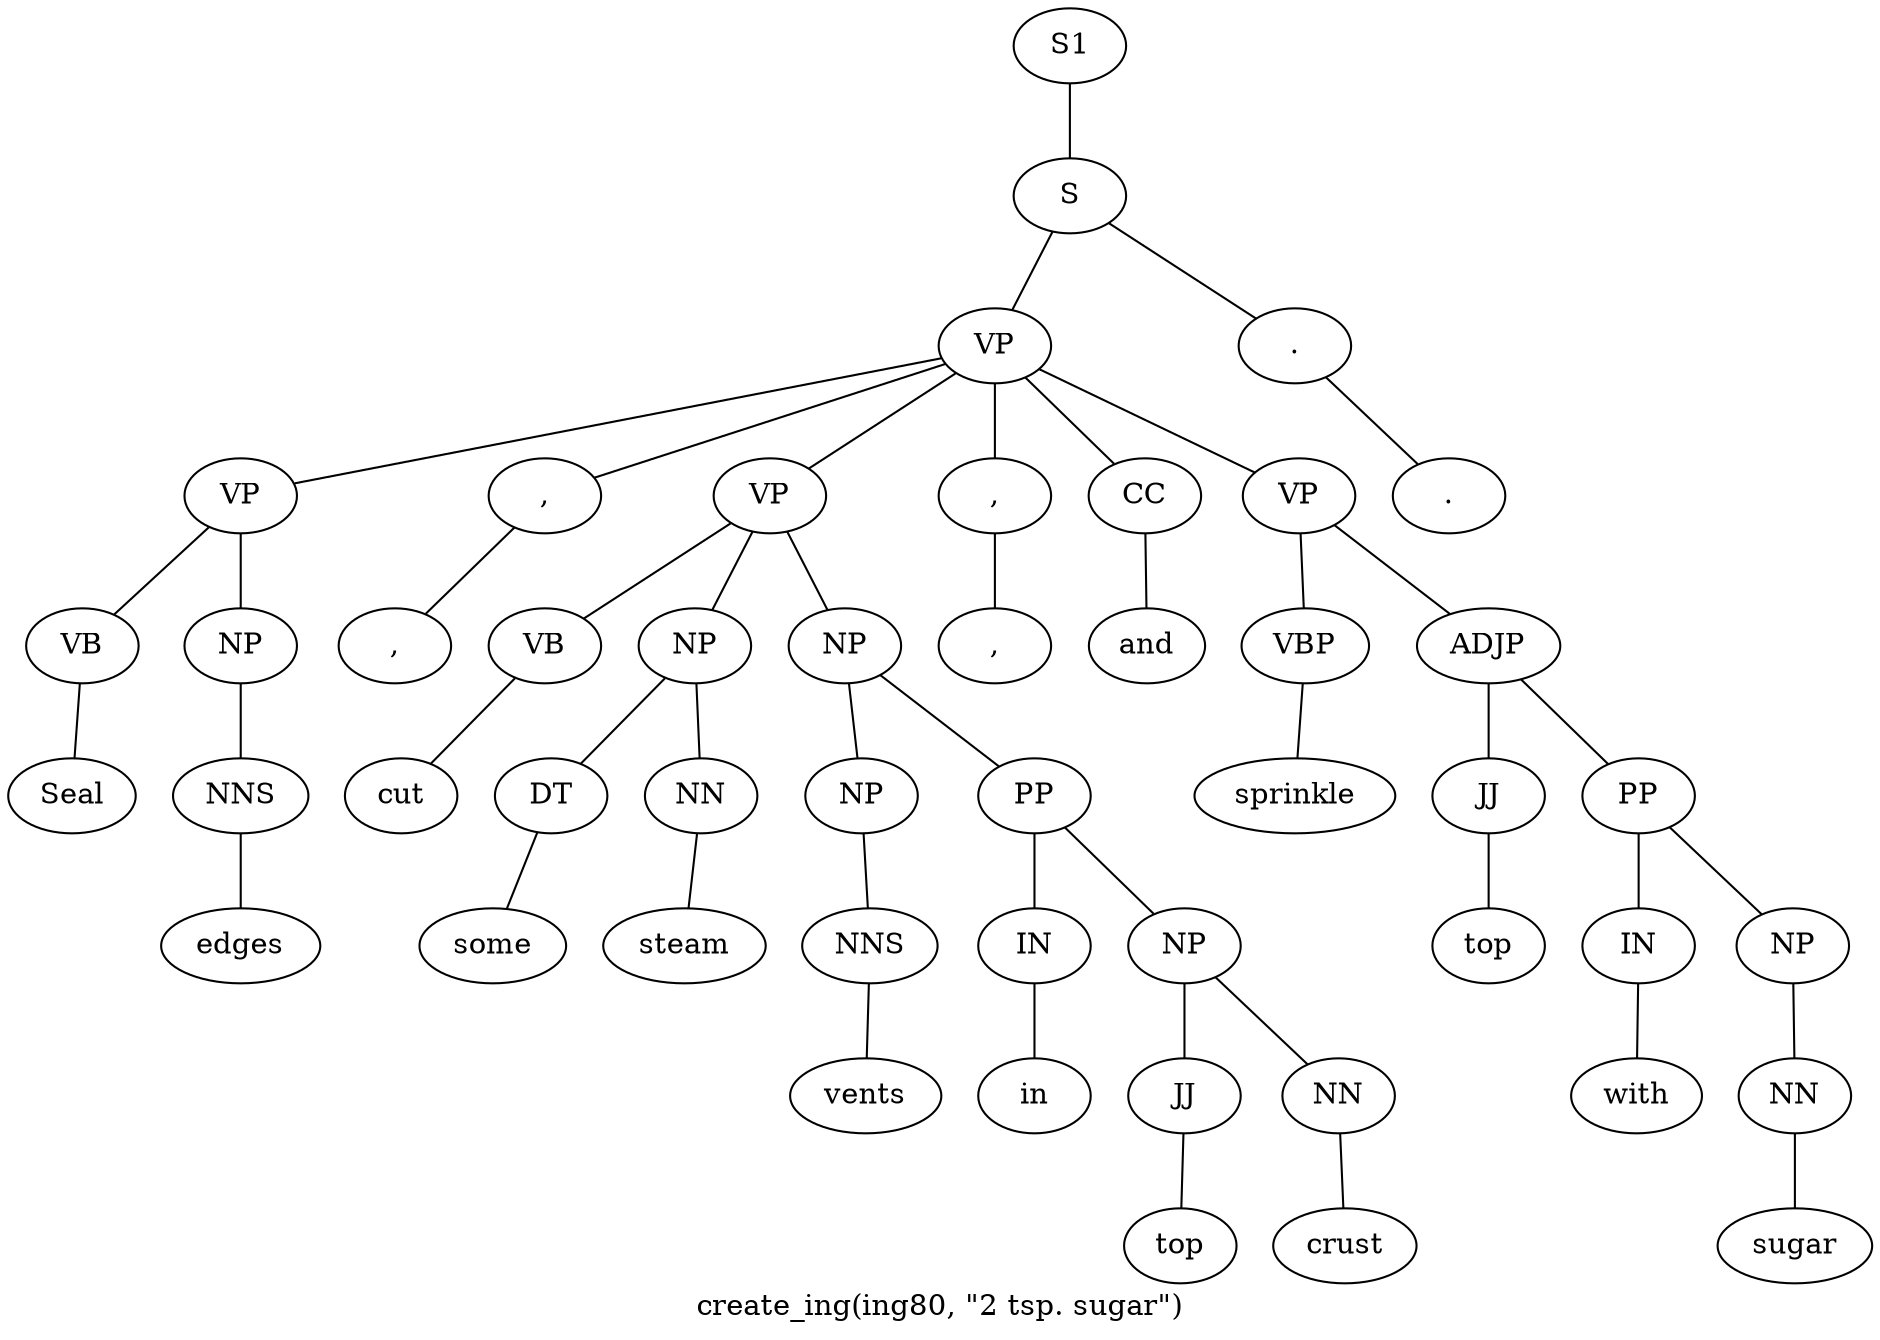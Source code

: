 graph SyntaxGraph {
	label = "create_ing(ing80, \"2 tsp. sugar\")";
	Node0 [label="S1"];
	Node1 [label="S"];
	Node2 [label="VP"];
	Node3 [label="VP"];
	Node4 [label="VB"];
	Node5 [label="Seal"];
	Node6 [label="NP"];
	Node7 [label="NNS"];
	Node8 [label="edges"];
	Node9 [label=","];
	Node10 [label=","];
	Node11 [label="VP"];
	Node12 [label="VB"];
	Node13 [label="cut"];
	Node14 [label="NP"];
	Node15 [label="DT"];
	Node16 [label="some"];
	Node17 [label="NN"];
	Node18 [label="steam"];
	Node19 [label="NP"];
	Node20 [label="NP"];
	Node21 [label="NNS"];
	Node22 [label="vents"];
	Node23 [label="PP"];
	Node24 [label="IN"];
	Node25 [label="in"];
	Node26 [label="NP"];
	Node27 [label="JJ"];
	Node28 [label="top"];
	Node29 [label="NN"];
	Node30 [label="crust"];
	Node31 [label=","];
	Node32 [label=","];
	Node33 [label="CC"];
	Node34 [label="and"];
	Node35 [label="VP"];
	Node36 [label="VBP"];
	Node37 [label="sprinkle"];
	Node38 [label="ADJP"];
	Node39 [label="JJ"];
	Node40 [label="top"];
	Node41 [label="PP"];
	Node42 [label="IN"];
	Node43 [label="with"];
	Node44 [label="NP"];
	Node45 [label="NN"];
	Node46 [label="sugar"];
	Node47 [label="."];
	Node48 [label="."];

	Node0 -- Node1;
	Node1 -- Node2;
	Node1 -- Node47;
	Node2 -- Node3;
	Node2 -- Node9;
	Node2 -- Node11;
	Node2 -- Node31;
	Node2 -- Node33;
	Node2 -- Node35;
	Node3 -- Node4;
	Node3 -- Node6;
	Node4 -- Node5;
	Node6 -- Node7;
	Node7 -- Node8;
	Node9 -- Node10;
	Node11 -- Node12;
	Node11 -- Node14;
	Node11 -- Node19;
	Node12 -- Node13;
	Node14 -- Node15;
	Node14 -- Node17;
	Node15 -- Node16;
	Node17 -- Node18;
	Node19 -- Node20;
	Node19 -- Node23;
	Node20 -- Node21;
	Node21 -- Node22;
	Node23 -- Node24;
	Node23 -- Node26;
	Node24 -- Node25;
	Node26 -- Node27;
	Node26 -- Node29;
	Node27 -- Node28;
	Node29 -- Node30;
	Node31 -- Node32;
	Node33 -- Node34;
	Node35 -- Node36;
	Node35 -- Node38;
	Node36 -- Node37;
	Node38 -- Node39;
	Node38 -- Node41;
	Node39 -- Node40;
	Node41 -- Node42;
	Node41 -- Node44;
	Node42 -- Node43;
	Node44 -- Node45;
	Node45 -- Node46;
	Node47 -- Node48;
}